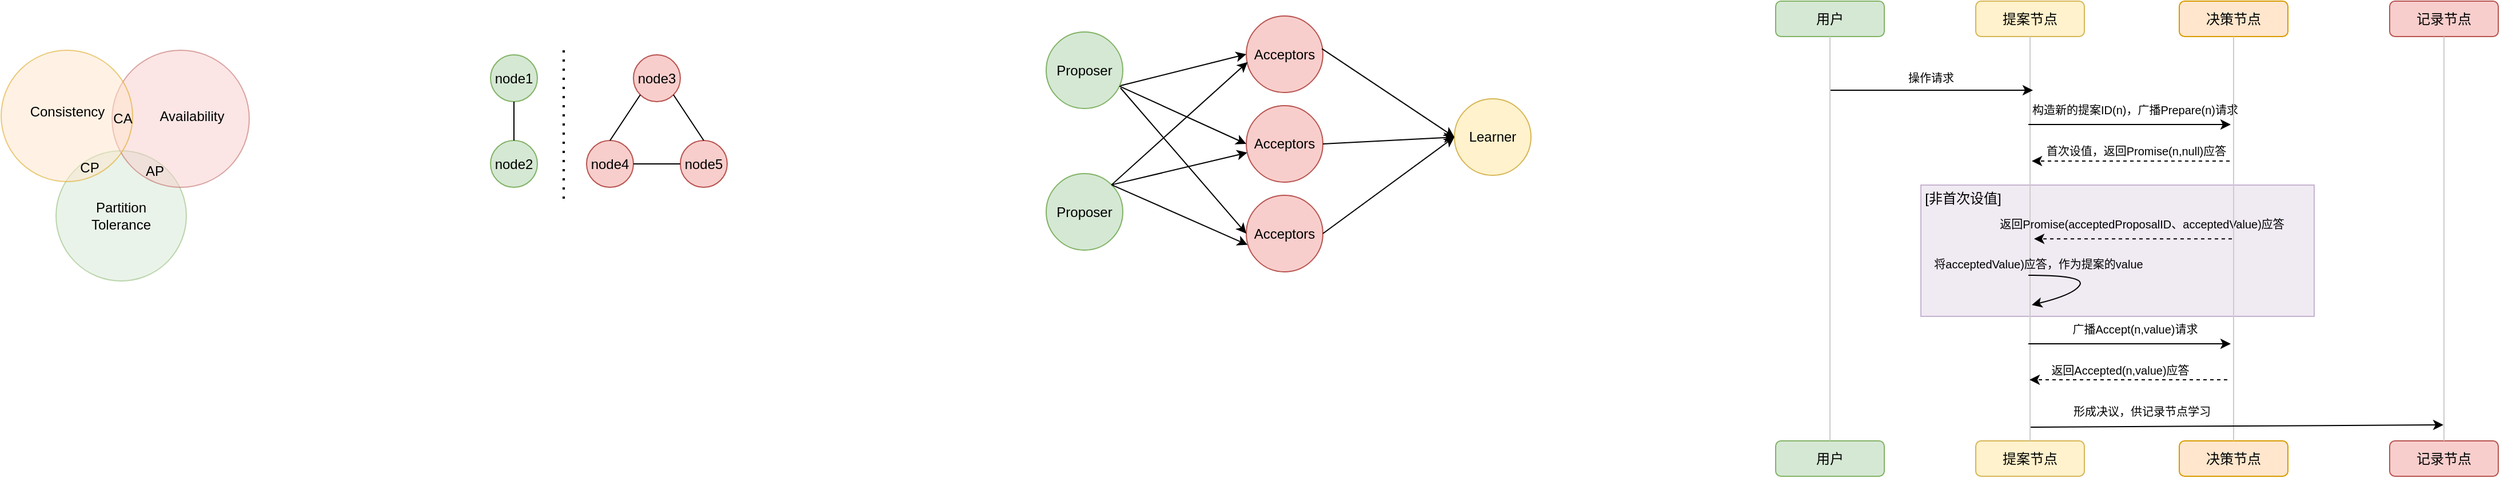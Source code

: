 <mxfile version="24.3.0" type="github">
  <diagram name="第 1 页" id="Heq8uq07nb9Pgj2bKRC4">
    <mxGraphModel dx="1195" dy="630" grid="0" gridSize="10" guides="1" tooltips="1" connect="1" arrows="1" fold="1" page="1" pageScale="1" pageWidth="500000" pageHeight="400000" background="none" math="0" shadow="0">
      <root>
        <mxCell id="0" />
        <mxCell id="1" parent="0" />
        <mxCell id="YVYQqiQ__WNKjIQ_n6Tc-71" value="" style="rounded=0;whiteSpace=wrap;html=1;fillColor=#e1d5e7;strokeColor=#9673a6;opacity=50;" vertex="1" parent="1">
          <mxGeometry x="2023" y="396" width="344" height="115" as="geometry" />
        </mxCell>
        <mxCell id="YVYQqiQ__WNKjIQ_n6Tc-56" value="构造新的提案ID(n)，广播Prepare(n)请求" style="text;html=1;align=center;verticalAlign=middle;whiteSpace=wrap;rounded=0;fontSize=10;" vertex="1" parent="1">
          <mxGeometry x="2082" y="315" width="257" height="30" as="geometry" />
        </mxCell>
        <mxCell id="YVYQqiQ__WNKjIQ_n6Tc-60" value="返回Promise(acceptedProposalID、acceptedValue)应答" style="text;html=1;align=center;verticalAlign=middle;whiteSpace=wrap;rounded=0;fontSize=10;" vertex="1" parent="1">
          <mxGeometry x="2089" y="415" width="255" height="30.5" as="geometry" />
        </mxCell>
        <mxCell id="YVYQqiQ__WNKjIQ_n6Tc-58" value="首次设值，返回Promise(n,null)应答" style="text;html=1;align=center;verticalAlign=middle;whiteSpace=wrap;rounded=0;fontSize=10;" vertex="1" parent="1">
          <mxGeometry x="2084" y="350.5" width="255" height="30.5" as="geometry" />
        </mxCell>
        <mxCell id="YVYQqiQ__WNKjIQ_n6Tc-3" value="" style="ellipse;whiteSpace=wrap;html=1;aspect=fixed;opacity=50;fillColor=#d5e8d4;strokeColor=#82b366;" vertex="1" parent="1">
          <mxGeometry x="392" y="366" width="114" height="114" as="geometry" />
        </mxCell>
        <mxCell id="YVYQqiQ__WNKjIQ_n6Tc-2" value="" style="ellipse;whiteSpace=wrap;html=1;aspect=fixed;opacity=50;fillColor=#f8cecc;strokeColor=#b85450;" vertex="1" parent="1">
          <mxGeometry x="441" y="278" width="120" height="120" as="geometry" />
        </mxCell>
        <mxCell id="YVYQqiQ__WNKjIQ_n6Tc-1" value="" style="ellipse;whiteSpace=wrap;html=1;aspect=fixed;fillColor=#ffe6cc;strokeColor=#d79b00;opacity=50;" vertex="1" parent="1">
          <mxGeometry x="344" y="278" width="115" height="115" as="geometry" />
        </mxCell>
        <mxCell id="YVYQqiQ__WNKjIQ_n6Tc-4" value="CA" style="text;html=1;align=center;verticalAlign=middle;whiteSpace=wrap;rounded=0;fontColor=#000000;" vertex="1" parent="1">
          <mxGeometry x="439" y="316.5" width="23" height="43" as="geometry" />
        </mxCell>
        <mxCell id="YVYQqiQ__WNKjIQ_n6Tc-5" value="CP" style="text;html=1;align=center;verticalAlign=middle;whiteSpace=wrap;rounded=0;fontColor=#000000;" vertex="1" parent="1">
          <mxGeometry x="410" y="359.5" width="23" height="43" as="geometry" />
        </mxCell>
        <mxCell id="YVYQqiQ__WNKjIQ_n6Tc-6" value="AP" style="text;html=1;align=center;verticalAlign=middle;whiteSpace=wrap;rounded=0;fontColor=#000000;" vertex="1" parent="1">
          <mxGeometry x="467" y="362" width="23" height="43" as="geometry" />
        </mxCell>
        <mxCell id="YVYQqiQ__WNKjIQ_n6Tc-8" value="Consistency" style="text;html=1;align=center;verticalAlign=middle;whiteSpace=wrap;rounded=0;" vertex="1" parent="1">
          <mxGeometry x="371.5" y="316.5" width="60" height="30" as="geometry" />
        </mxCell>
        <mxCell id="YVYQqiQ__WNKjIQ_n6Tc-9" value="Availability" style="text;html=1;align=center;verticalAlign=middle;whiteSpace=wrap;rounded=0;" vertex="1" parent="1">
          <mxGeometry x="481" y="320.5" width="60" height="30" as="geometry" />
        </mxCell>
        <mxCell id="YVYQqiQ__WNKjIQ_n6Tc-10" value="Partition&lt;br&gt;Tolerance" style="text;html=1;align=center;verticalAlign=middle;whiteSpace=wrap;rounded=0;" vertex="1" parent="1">
          <mxGeometry x="419" y="408" width="60" height="30" as="geometry" />
        </mxCell>
        <mxCell id="YVYQqiQ__WNKjIQ_n6Tc-11" value="node1" style="ellipse;whiteSpace=wrap;html=1;aspect=fixed;fillColor=#d5e8d4;strokeColor=#82b366;" vertex="1" parent="1">
          <mxGeometry x="772" y="282" width="41" height="41" as="geometry" />
        </mxCell>
        <mxCell id="YVYQqiQ__WNKjIQ_n6Tc-12" value="node2" style="ellipse;whiteSpace=wrap;html=1;aspect=fixed;fillColor=#d5e8d4;strokeColor=#82b366;" vertex="1" parent="1">
          <mxGeometry x="772" y="357" width="41" height="41" as="geometry" />
        </mxCell>
        <mxCell id="YVYQqiQ__WNKjIQ_n6Tc-13" value="node3" style="ellipse;whiteSpace=wrap;html=1;aspect=fixed;fillColor=#f8cecc;strokeColor=#b85450;" vertex="1" parent="1">
          <mxGeometry x="897" y="282" width="41" height="41" as="geometry" />
        </mxCell>
        <mxCell id="YVYQqiQ__WNKjIQ_n6Tc-14" value="node5" style="ellipse;whiteSpace=wrap;html=1;aspect=fixed;fillColor=#f8cecc;strokeColor=#b85450;" vertex="1" parent="1">
          <mxGeometry x="938" y="357" width="41" height="41" as="geometry" />
        </mxCell>
        <mxCell id="YVYQqiQ__WNKjIQ_n6Tc-15" value="node4" style="ellipse;whiteSpace=wrap;html=1;aspect=fixed;fillColor=#f8cecc;strokeColor=#b85450;" vertex="1" parent="1">
          <mxGeometry x="856" y="357" width="41" height="41" as="geometry" />
        </mxCell>
        <mxCell id="YVYQqiQ__WNKjIQ_n6Tc-16" value="" style="endArrow=none;dashed=1;html=1;dashPattern=1 3;strokeWidth=2;rounded=0;" edge="1" parent="1">
          <mxGeometry width="50" height="50" relative="1" as="geometry">
            <mxPoint x="836" y="408" as="sourcePoint" />
            <mxPoint x="836" y="274" as="targetPoint" />
          </mxGeometry>
        </mxCell>
        <mxCell id="YVYQqiQ__WNKjIQ_n6Tc-18" value="" style="endArrow=none;html=1;rounded=0;exitX=0.5;exitY=0;exitDx=0;exitDy=0;entryX=0.5;entryY=1;entryDx=0;entryDy=0;" edge="1" parent="1" source="YVYQqiQ__WNKjIQ_n6Tc-12" target="YVYQqiQ__WNKjIQ_n6Tc-11">
          <mxGeometry width="50" height="50" relative="1" as="geometry">
            <mxPoint x="746" y="373" as="sourcePoint" />
            <mxPoint x="796" y="323" as="targetPoint" />
          </mxGeometry>
        </mxCell>
        <mxCell id="YVYQqiQ__WNKjIQ_n6Tc-19" value="" style="endArrow=none;html=1;rounded=0;exitX=0.5;exitY=0;exitDx=0;exitDy=0;entryX=0;entryY=1;entryDx=0;entryDy=0;" edge="1" parent="1" source="YVYQqiQ__WNKjIQ_n6Tc-15" target="YVYQqiQ__WNKjIQ_n6Tc-13">
          <mxGeometry width="50" height="50" relative="1" as="geometry">
            <mxPoint x="803" y="367" as="sourcePoint" />
            <mxPoint x="803" y="333" as="targetPoint" />
          </mxGeometry>
        </mxCell>
        <mxCell id="YVYQqiQ__WNKjIQ_n6Tc-20" value="" style="endArrow=none;html=1;rounded=0;exitX=0.5;exitY=0;exitDx=0;exitDy=0;entryX=1;entryY=1;entryDx=0;entryDy=0;" edge="1" parent="1" source="YVYQqiQ__WNKjIQ_n6Tc-14" target="YVYQqiQ__WNKjIQ_n6Tc-13">
          <mxGeometry width="50" height="50" relative="1" as="geometry">
            <mxPoint x="887" y="367" as="sourcePoint" />
            <mxPoint x="913" y="327" as="targetPoint" />
          </mxGeometry>
        </mxCell>
        <mxCell id="YVYQqiQ__WNKjIQ_n6Tc-21" value="" style="endArrow=none;html=1;rounded=0;exitX=0;exitY=0.5;exitDx=0;exitDy=0;entryX=1;entryY=0.5;entryDx=0;entryDy=0;" edge="1" parent="1" source="YVYQqiQ__WNKjIQ_n6Tc-14" target="YVYQqiQ__WNKjIQ_n6Tc-15">
          <mxGeometry width="50" height="50" relative="1" as="geometry">
            <mxPoint x="969" y="367" as="sourcePoint" />
            <mxPoint x="942" y="327" as="targetPoint" />
          </mxGeometry>
        </mxCell>
        <mxCell id="YVYQqiQ__WNKjIQ_n6Tc-22" value="Proposer" style="ellipse;whiteSpace=wrap;html=1;aspect=fixed;fillColor=#d5e8d4;strokeColor=#82b366;" vertex="1" parent="1">
          <mxGeometry x="1258" y="262" width="67" height="67" as="geometry" />
        </mxCell>
        <mxCell id="YVYQqiQ__WNKjIQ_n6Tc-24" value="Proposer" style="ellipse;whiteSpace=wrap;html=1;aspect=fixed;fillColor=#d5e8d4;strokeColor=#82b366;" vertex="1" parent="1">
          <mxGeometry x="1258" y="386" width="67" height="67" as="geometry" />
        </mxCell>
        <mxCell id="YVYQqiQ__WNKjIQ_n6Tc-25" value="Acceptors" style="ellipse;whiteSpace=wrap;html=1;aspect=fixed;fillColor=#f8cecc;strokeColor=#b85450;" vertex="1" parent="1">
          <mxGeometry x="1433" y="248" width="67" height="67" as="geometry" />
        </mxCell>
        <mxCell id="YVYQqiQ__WNKjIQ_n6Tc-26" value="Acceptors" style="ellipse;whiteSpace=wrap;html=1;aspect=fixed;fillColor=#f8cecc;strokeColor=#b85450;" vertex="1" parent="1">
          <mxGeometry x="1433" y="326.5" width="67" height="67" as="geometry" />
        </mxCell>
        <mxCell id="YVYQqiQ__WNKjIQ_n6Tc-27" value="Acceptors" style="ellipse;whiteSpace=wrap;html=1;aspect=fixed;fillColor=#f8cecc;strokeColor=#b85450;" vertex="1" parent="1">
          <mxGeometry x="1433" y="405" width="67" height="67" as="geometry" />
        </mxCell>
        <mxCell id="YVYQqiQ__WNKjIQ_n6Tc-28" value="Learner" style="ellipse;whiteSpace=wrap;html=1;aspect=fixed;fillColor=#fff2cc;strokeColor=#d6b656;" vertex="1" parent="1">
          <mxGeometry x="1615" y="320.5" width="67" height="67" as="geometry" />
        </mxCell>
        <mxCell id="YVYQqiQ__WNKjIQ_n6Tc-29" value="" style="endArrow=classic;html=1;rounded=0;entryX=0;entryY=0.5;entryDx=0;entryDy=0;exitX=0.97;exitY=0.701;exitDx=0;exitDy=0;exitPerimeter=0;" edge="1" parent="1" source="YVYQqiQ__WNKjIQ_n6Tc-22" target="YVYQqiQ__WNKjIQ_n6Tc-25">
          <mxGeometry width="50" height="50" relative="1" as="geometry">
            <mxPoint x="1325" y="296" as="sourcePoint" />
            <mxPoint x="1375" y="246" as="targetPoint" />
          </mxGeometry>
        </mxCell>
        <mxCell id="YVYQqiQ__WNKjIQ_n6Tc-30" value="" style="endArrow=classic;html=1;rounded=0;entryX=0;entryY=0.5;entryDx=0;entryDy=0;" edge="1" parent="1" source="YVYQqiQ__WNKjIQ_n6Tc-22" target="YVYQqiQ__WNKjIQ_n6Tc-26">
          <mxGeometry width="50" height="50" relative="1" as="geometry">
            <mxPoint x="1335" y="306" as="sourcePoint" />
            <mxPoint x="1443" y="292" as="targetPoint" />
          </mxGeometry>
        </mxCell>
        <mxCell id="YVYQqiQ__WNKjIQ_n6Tc-31" value="" style="endArrow=classic;html=1;rounded=0;entryX=0;entryY=0.5;entryDx=0;entryDy=0;" edge="1" parent="1" target="YVYQqiQ__WNKjIQ_n6Tc-27">
          <mxGeometry width="50" height="50" relative="1" as="geometry">
            <mxPoint x="1323" y="311" as="sourcePoint" />
            <mxPoint x="1443" y="370" as="targetPoint" />
          </mxGeometry>
        </mxCell>
        <mxCell id="YVYQqiQ__WNKjIQ_n6Tc-32" value="" style="endArrow=classic;html=1;rounded=0;entryX=0.017;entryY=0.602;entryDx=0;entryDy=0;exitX=1;exitY=0;exitDx=0;exitDy=0;entryPerimeter=0;" edge="1" parent="1" source="YVYQqiQ__WNKjIQ_n6Tc-24" target="YVYQqiQ__WNKjIQ_n6Tc-25">
          <mxGeometry width="50" height="50" relative="1" as="geometry">
            <mxPoint x="1333" y="321" as="sourcePoint" />
            <mxPoint x="1443" y="449" as="targetPoint" />
          </mxGeometry>
        </mxCell>
        <mxCell id="YVYQqiQ__WNKjIQ_n6Tc-33" value="" style="endArrow=classic;html=1;rounded=0;exitX=1;exitY=0;exitDx=0;exitDy=0;" edge="1" parent="1" source="YVYQqiQ__WNKjIQ_n6Tc-24" target="YVYQqiQ__WNKjIQ_n6Tc-26">
          <mxGeometry width="50" height="50" relative="1" as="geometry">
            <mxPoint x="1325" y="406" as="sourcePoint" />
            <mxPoint x="1444" y="298" as="targetPoint" />
          </mxGeometry>
        </mxCell>
        <mxCell id="YVYQqiQ__WNKjIQ_n6Tc-34" value="" style="endArrow=classic;html=1;rounded=0;entryX=0.017;entryY=0.647;entryDx=0;entryDy=0;exitX=1;exitY=0;exitDx=0;exitDy=0;entryPerimeter=0;" edge="1" parent="1" source="YVYQqiQ__WNKjIQ_n6Tc-24" target="YVYQqiQ__WNKjIQ_n6Tc-27">
          <mxGeometry width="50" height="50" relative="1" as="geometry">
            <mxPoint x="1325" y="406" as="sourcePoint" />
            <mxPoint x="1443" y="386" as="targetPoint" />
          </mxGeometry>
        </mxCell>
        <mxCell id="YVYQqiQ__WNKjIQ_n6Tc-35" value="" style="endArrow=classic;html=1;rounded=0;entryX=0;entryY=0.5;entryDx=0;entryDy=0;exitX=0.988;exitY=0.428;exitDx=0;exitDy=0;exitPerimeter=0;" edge="1" parent="1" source="YVYQqiQ__WNKjIQ_n6Tc-25" target="YVYQqiQ__WNKjIQ_n6Tc-28">
          <mxGeometry width="50" height="50" relative="1" as="geometry">
            <mxPoint x="1325" y="406" as="sourcePoint" />
            <mxPoint x="1444" y="298" as="targetPoint" />
          </mxGeometry>
        </mxCell>
        <mxCell id="YVYQqiQ__WNKjIQ_n6Tc-36" value="" style="endArrow=classic;html=1;rounded=0;entryX=0;entryY=0.5;entryDx=0;entryDy=0;exitX=1;exitY=0.5;exitDx=0;exitDy=0;" edge="1" parent="1" source="YVYQqiQ__WNKjIQ_n6Tc-26" target="YVYQqiQ__WNKjIQ_n6Tc-28">
          <mxGeometry width="50" height="50" relative="1" as="geometry">
            <mxPoint x="1509" y="287" as="sourcePoint" />
            <mxPoint x="1625" y="364" as="targetPoint" />
          </mxGeometry>
        </mxCell>
        <mxCell id="YVYQqiQ__WNKjIQ_n6Tc-37" value="" style="endArrow=classic;html=1;rounded=0;entryX=0;entryY=0.5;entryDx=0;entryDy=0;exitX=1;exitY=0.5;exitDx=0;exitDy=0;" edge="1" parent="1" source="YVYQqiQ__WNKjIQ_n6Tc-27" target="YVYQqiQ__WNKjIQ_n6Tc-28">
          <mxGeometry width="50" height="50" relative="1" as="geometry">
            <mxPoint x="1510" y="370" as="sourcePoint" />
            <mxPoint x="1625" y="364" as="targetPoint" />
          </mxGeometry>
        </mxCell>
        <mxCell id="YVYQqiQ__WNKjIQ_n6Tc-38" value="用户" style="rounded=1;whiteSpace=wrap;html=1;fillColor=#d5e8d4;strokeColor=#82b366;" vertex="1" parent="1">
          <mxGeometry x="1896" y="235" width="95" height="31" as="geometry" />
        </mxCell>
        <mxCell id="YVYQqiQ__WNKjIQ_n6Tc-39" value="用户" style="rounded=1;whiteSpace=wrap;html=1;fillColor=#d5e8d4;strokeColor=#82b366;" vertex="1" parent="1">
          <mxGeometry x="1896" y="620" width="95" height="31" as="geometry" />
        </mxCell>
        <mxCell id="YVYQqiQ__WNKjIQ_n6Tc-43" value="" style="endArrow=none;html=1;rounded=0;entryX=0.5;entryY=1;entryDx=0;entryDy=0;strokeColor=#CCCCCC;" edge="1" parent="1" source="YVYQqiQ__WNKjIQ_n6Tc-39" target="YVYQqiQ__WNKjIQ_n6Tc-38">
          <mxGeometry width="50" height="50" relative="1" as="geometry">
            <mxPoint x="1898" y="357" as="sourcePoint" />
            <mxPoint x="1948" y="307" as="targetPoint" />
          </mxGeometry>
        </mxCell>
        <mxCell id="YVYQqiQ__WNKjIQ_n6Tc-44" value="提案节点" style="rounded=1;whiteSpace=wrap;html=1;fillColor=#fff2cc;strokeColor=#d6b656;" vertex="1" parent="1">
          <mxGeometry x="2071" y="235" width="95" height="31" as="geometry" />
        </mxCell>
        <mxCell id="YVYQqiQ__WNKjIQ_n6Tc-45" value="提案节点" style="rounded=1;whiteSpace=wrap;html=1;fillColor=#fff2cc;strokeColor=#d6b656;" vertex="1" parent="1">
          <mxGeometry x="2071" y="620" width="95" height="31" as="geometry" />
        </mxCell>
        <mxCell id="YVYQqiQ__WNKjIQ_n6Tc-46" value="" style="endArrow=none;html=1;rounded=0;entryX=0.5;entryY=1;entryDx=0;entryDy=0;strokeColor=#CCCCCC;" edge="1" parent="1" source="YVYQqiQ__WNKjIQ_n6Tc-45" target="YVYQqiQ__WNKjIQ_n6Tc-44">
          <mxGeometry width="50" height="50" relative="1" as="geometry">
            <mxPoint x="2073" y="357" as="sourcePoint" />
            <mxPoint x="2123" y="307" as="targetPoint" />
          </mxGeometry>
        </mxCell>
        <mxCell id="YVYQqiQ__WNKjIQ_n6Tc-47" value="决策节点" style="rounded=1;whiteSpace=wrap;html=1;fillColor=#ffe6cc;strokeColor=#d79b00;" vertex="1" parent="1">
          <mxGeometry x="2249" y="235" width="95" height="31" as="geometry" />
        </mxCell>
        <mxCell id="YVYQqiQ__WNKjIQ_n6Tc-48" value="决策节点" style="rounded=1;whiteSpace=wrap;html=1;fillColor=#ffe6cc;strokeColor=#d79b00;" vertex="1" parent="1">
          <mxGeometry x="2249" y="620" width="95" height="31" as="geometry" />
        </mxCell>
        <mxCell id="YVYQqiQ__WNKjIQ_n6Tc-49" value="" style="endArrow=none;html=1;rounded=0;entryX=0.5;entryY=1;entryDx=0;entryDy=0;strokeColor=#CCCCCC;" edge="1" parent="1" source="YVYQqiQ__WNKjIQ_n6Tc-48" target="YVYQqiQ__WNKjIQ_n6Tc-47">
          <mxGeometry width="50" height="50" relative="1" as="geometry">
            <mxPoint x="2251" y="357" as="sourcePoint" />
            <mxPoint x="2301" y="307" as="targetPoint" />
          </mxGeometry>
        </mxCell>
        <mxCell id="YVYQqiQ__WNKjIQ_n6Tc-50" value="记录节点" style="rounded=1;whiteSpace=wrap;html=1;fillColor=#f8cecc;strokeColor=#b85450;" vertex="1" parent="1">
          <mxGeometry x="2433" y="235" width="95" height="31" as="geometry" />
        </mxCell>
        <mxCell id="YVYQqiQ__WNKjIQ_n6Tc-51" value="记录节点" style="rounded=1;whiteSpace=wrap;html=1;fillColor=#f8cecc;strokeColor=#b85450;" vertex="1" parent="1">
          <mxGeometry x="2433" y="620" width="95" height="31" as="geometry" />
        </mxCell>
        <mxCell id="YVYQqiQ__WNKjIQ_n6Tc-52" value="" style="endArrow=none;html=1;rounded=0;entryX=0.5;entryY=1;entryDx=0;entryDy=0;strokeColor=#CCCCCC;" edge="1" parent="1" source="YVYQqiQ__WNKjIQ_n6Tc-51" target="YVYQqiQ__WNKjIQ_n6Tc-50">
          <mxGeometry width="50" height="50" relative="1" as="geometry">
            <mxPoint x="2435" y="357" as="sourcePoint" />
            <mxPoint x="2485" y="307" as="targetPoint" />
          </mxGeometry>
        </mxCell>
        <mxCell id="YVYQqiQ__WNKjIQ_n6Tc-53" value="" style="endArrow=classic;html=1;rounded=0;" edge="1" parent="1">
          <mxGeometry width="50" height="50" relative="1" as="geometry">
            <mxPoint x="1944" y="313" as="sourcePoint" />
            <mxPoint x="2121" y="313" as="targetPoint" />
          </mxGeometry>
        </mxCell>
        <mxCell id="YVYQqiQ__WNKjIQ_n6Tc-54" value="操作请求" style="text;html=1;align=center;verticalAlign=middle;whiteSpace=wrap;rounded=0;fontSize=10;" vertex="1" parent="1">
          <mxGeometry x="2002" y="287" width="60" height="30" as="geometry" />
        </mxCell>
        <mxCell id="YVYQqiQ__WNKjIQ_n6Tc-55" value="" style="endArrow=classic;html=1;rounded=0;" edge="1" parent="1">
          <mxGeometry width="50" height="50" relative="1" as="geometry">
            <mxPoint x="2117" y="343" as="sourcePoint" />
            <mxPoint x="2294" y="343" as="targetPoint" />
          </mxGeometry>
        </mxCell>
        <mxCell id="YVYQqiQ__WNKjIQ_n6Tc-57" value="" style="endArrow=classic;html=1;rounded=0;dashed=1;" edge="1" parent="1">
          <mxGeometry width="50" height="50" relative="1" as="geometry">
            <mxPoint x="2293" y="375" as="sourcePoint" />
            <mxPoint x="2120" y="375" as="targetPoint" />
          </mxGeometry>
        </mxCell>
        <mxCell id="YVYQqiQ__WNKjIQ_n6Tc-59" value="" style="endArrow=classic;html=1;rounded=0;dashed=1;" edge="1" parent="1">
          <mxGeometry width="50" height="50" relative="1" as="geometry">
            <mxPoint x="2295" y="443.08" as="sourcePoint" />
            <mxPoint x="2122" y="443.08" as="targetPoint" />
          </mxGeometry>
        </mxCell>
        <mxCell id="YVYQqiQ__WNKjIQ_n6Tc-63" value="" style="curved=1;endArrow=classic;html=1;rounded=0;" edge="1" parent="1">
          <mxGeometry width="50" height="50" relative="1" as="geometry">
            <mxPoint x="2117" y="475" as="sourcePoint" />
            <mxPoint x="2120" y="501" as="targetPoint" />
            <Array as="points">
              <mxPoint x="2167" y="475" />
              <mxPoint x="2157" y="492" />
            </Array>
          </mxGeometry>
        </mxCell>
        <mxCell id="YVYQqiQ__WNKjIQ_n6Tc-64" value="将acceptedValue)应答，作为提案的value" style="text;html=1;align=center;verticalAlign=middle;whiteSpace=wrap;rounded=0;fontSize=10;" vertex="1" parent="1">
          <mxGeometry x="2030" y="449.5" width="192" height="30.5" as="geometry" />
        </mxCell>
        <mxCell id="YVYQqiQ__WNKjIQ_n6Tc-65" value="广播Accept(n,value)请求" style="text;html=1;align=center;verticalAlign=middle;whiteSpace=wrap;rounded=0;fontSize=10;" vertex="1" parent="1">
          <mxGeometry x="2082" y="507" width="257" height="30" as="geometry" />
        </mxCell>
        <mxCell id="YVYQqiQ__WNKjIQ_n6Tc-66" value="" style="endArrow=classic;html=1;rounded=0;" edge="1" parent="1">
          <mxGeometry width="50" height="50" relative="1" as="geometry">
            <mxPoint x="2117" y="535" as="sourcePoint" />
            <mxPoint x="2294" y="535" as="targetPoint" />
          </mxGeometry>
        </mxCell>
        <mxCell id="YVYQqiQ__WNKjIQ_n6Tc-67" value="形成决议，供记录节点学习" style="text;html=1;align=center;verticalAlign=middle;whiteSpace=wrap;rounded=0;fontSize=10;" vertex="1" parent="1">
          <mxGeometry x="2089" y="579" width="255" height="30.5" as="geometry" />
        </mxCell>
        <mxCell id="YVYQqiQ__WNKjIQ_n6Tc-68" value="" style="endArrow=classic;html=1;rounded=0;dashed=1;" edge="1" parent="1">
          <mxGeometry width="50" height="50" relative="1" as="geometry">
            <mxPoint x="2291" y="566.5" as="sourcePoint" />
            <mxPoint x="2118" y="566.5" as="targetPoint" />
          </mxGeometry>
        </mxCell>
        <mxCell id="YVYQqiQ__WNKjIQ_n6Tc-69" value="返回Accepted(n,value)应答" style="text;html=1;align=center;verticalAlign=middle;whiteSpace=wrap;rounded=0;fontSize=10;" vertex="1" parent="1">
          <mxGeometry x="2069" y="543" width="257" height="30" as="geometry" />
        </mxCell>
        <mxCell id="YVYQqiQ__WNKjIQ_n6Tc-70" value="" style="endArrow=classic;html=1;rounded=0;" edge="1" parent="1">
          <mxGeometry width="50" height="50" relative="1" as="geometry">
            <mxPoint x="2119" y="608" as="sourcePoint" />
            <mxPoint x="2480" y="606" as="targetPoint" />
          </mxGeometry>
        </mxCell>
        <mxCell id="YVYQqiQ__WNKjIQ_n6Tc-72" value="[非首次设值]" style="text;html=1;align=center;verticalAlign=middle;whiteSpace=wrap;rounded=0;fontColor=#000000;" vertex="1" parent="1">
          <mxGeometry x="2023" y="393" width="74" height="30" as="geometry" />
        </mxCell>
      </root>
    </mxGraphModel>
  </diagram>
</mxfile>
